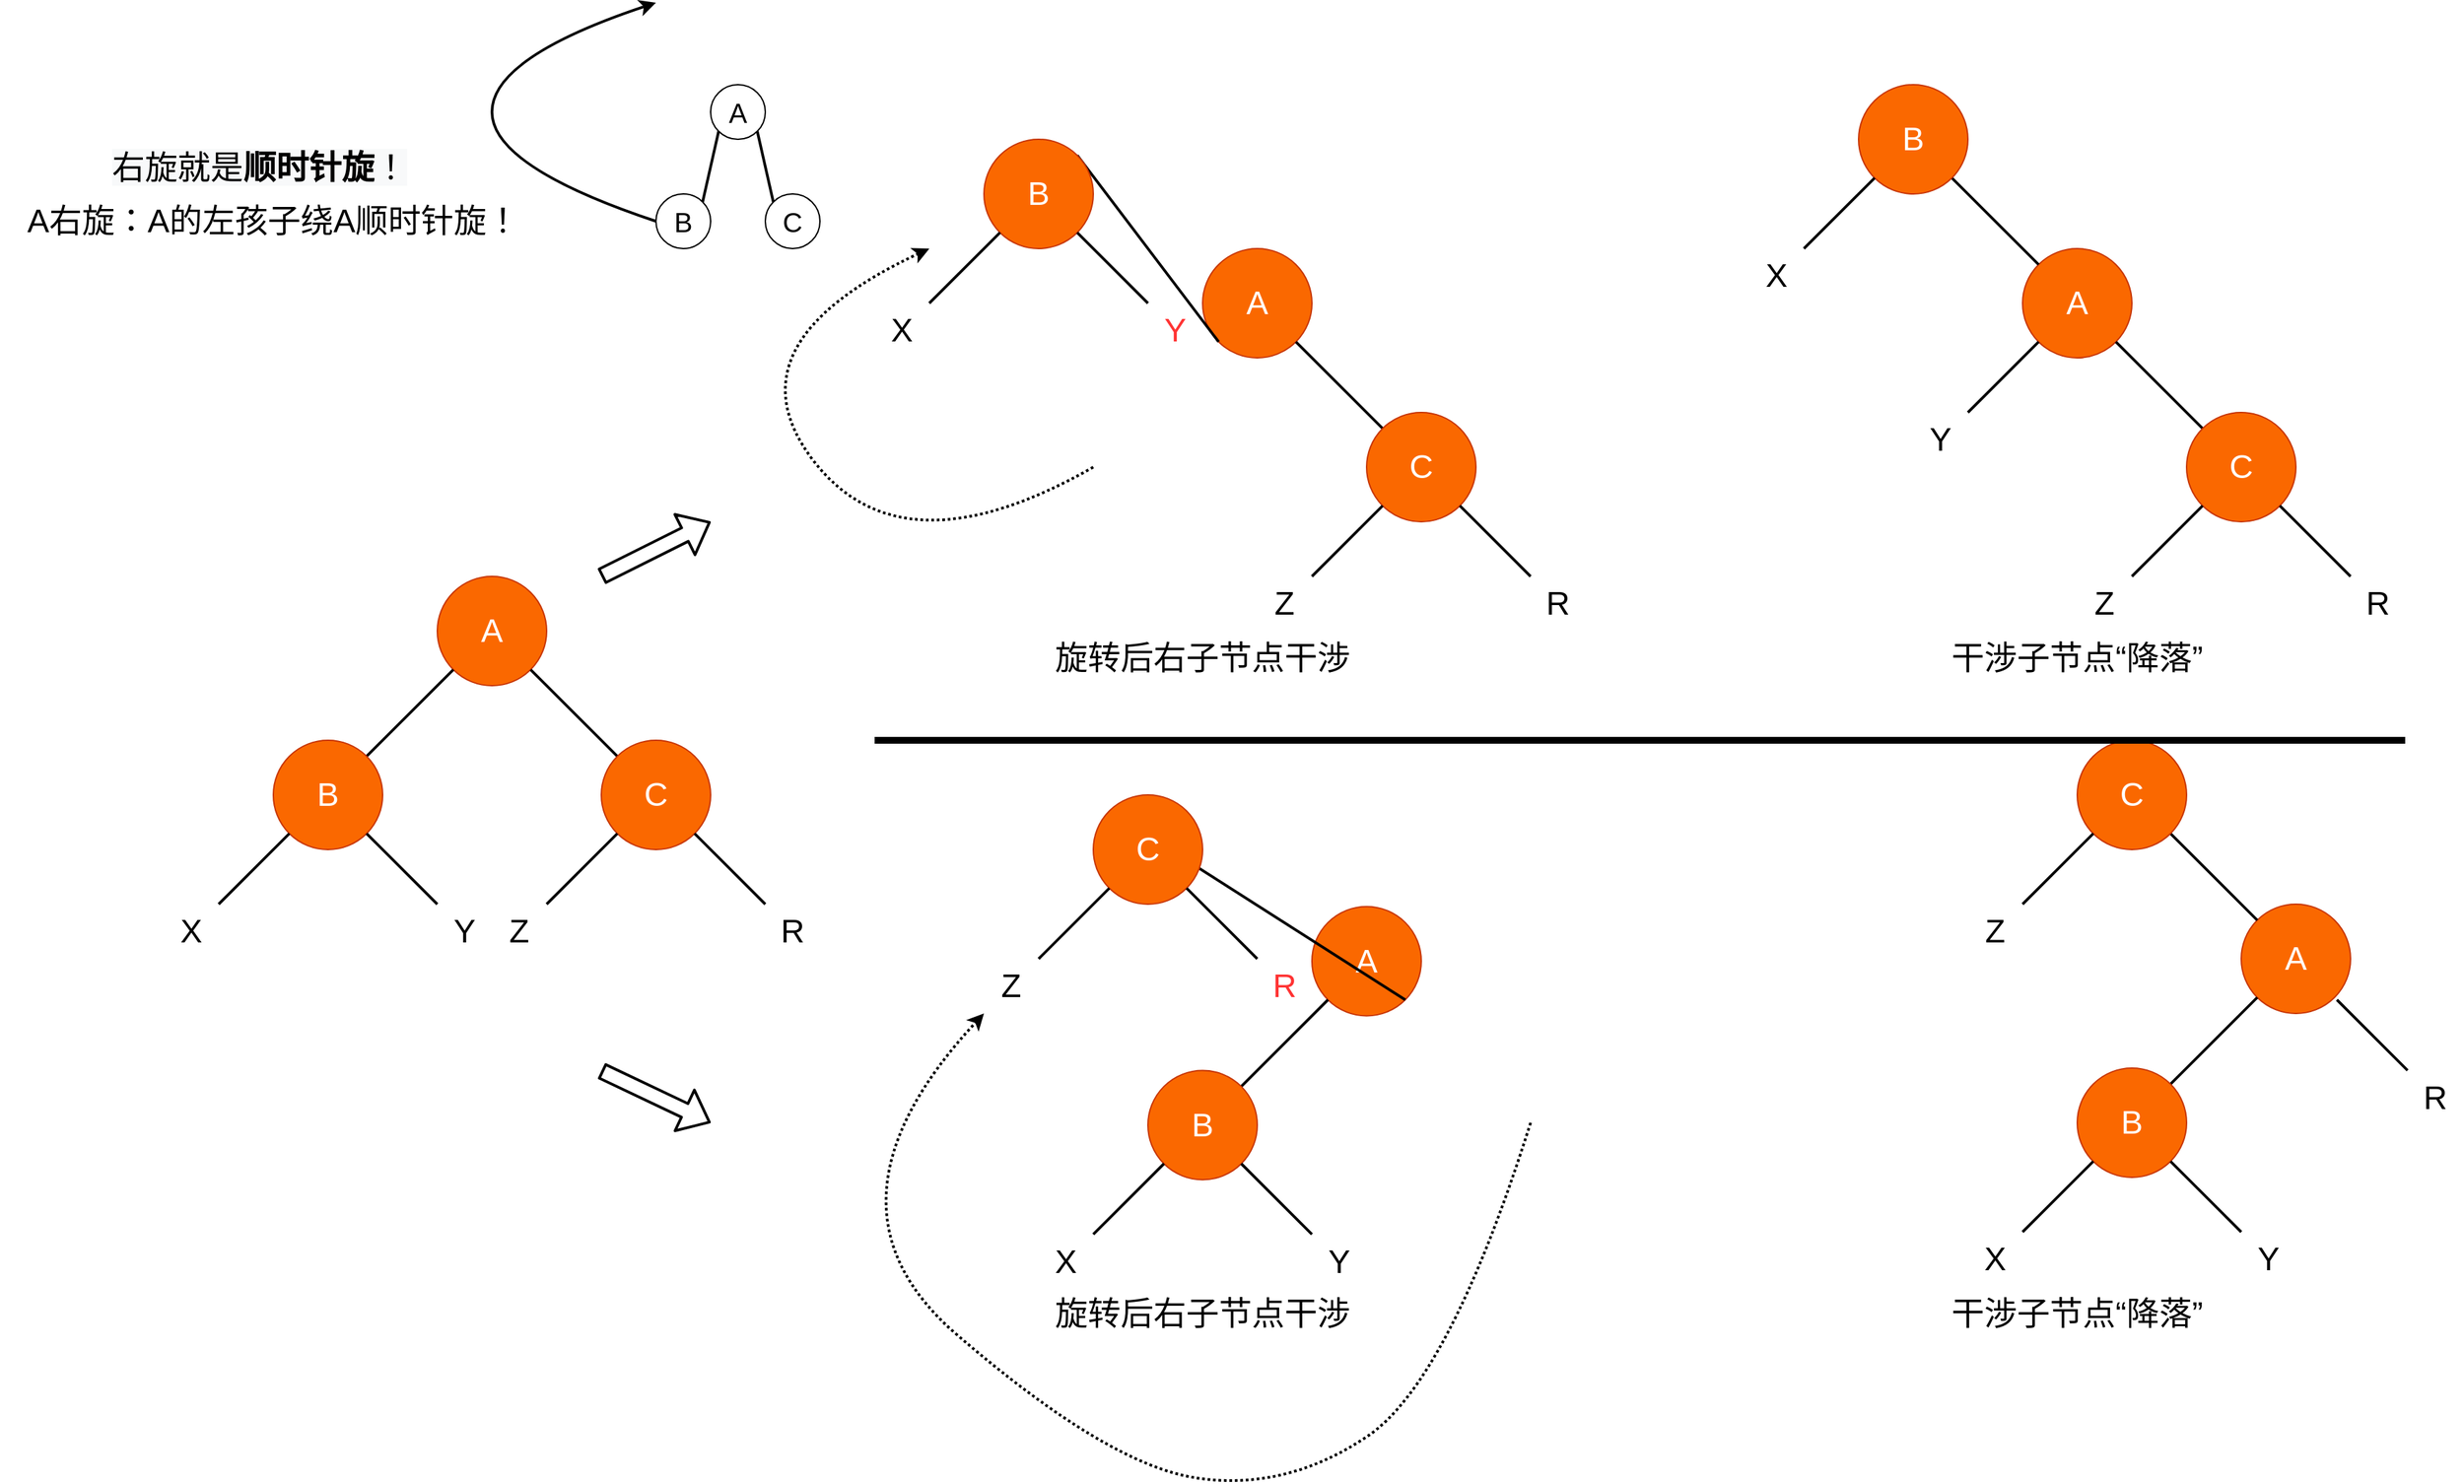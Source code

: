 <mxfile version="13.9.9" type="device"><diagram id="jVoWqFQbpRaQC1ALz-jr" name="第 1 页"><mxGraphModel dx="1185" dy="685" grid="1" gridSize="10" guides="1" tooltips="1" connect="1" arrows="1" fold="1" page="1" pageScale="1" pageWidth="827" pageHeight="1169" math="0" shadow="0"><root><mxCell id="0"/><mxCell id="1" parent="0"/><mxCell id="ExIwLCawBshyTk29DiC1-1" value="&lt;font style=&quot;font-size: 24px&quot;&gt;A&lt;/font&gt;" style="ellipse;whiteSpace=wrap;html=1;fillColor=#fa6800;strokeColor=#C73500;fontColor=#ffffff;" parent="1" vertex="1"><mxGeometry x="320" y="440" width="80" height="80" as="geometry"/></mxCell><mxCell id="ExIwLCawBshyTk29DiC1-2" value="" style="endArrow=none;html=1;strokeWidth=2;entryX=0;entryY=1;entryDx=0;entryDy=0;exitX=1;exitY=0;exitDx=0;exitDy=0;" parent="1" source="ExIwLCawBshyTk29DiC1-5" target="ExIwLCawBshyTk29DiC1-1" edge="1"><mxGeometry width="50" height="50" relative="1" as="geometry"><mxPoint x="280" y="560" as="sourcePoint"/><mxPoint x="330" y="510" as="targetPoint"/></mxGeometry></mxCell><mxCell id="ExIwLCawBshyTk29DiC1-4" value="" style="endArrow=none;html=1;strokeWidth=2;entryX=1;entryY=1;entryDx=0;entryDy=0;exitX=0;exitY=0;exitDx=0;exitDy=0;" parent="1" source="ExIwLCawBshyTk29DiC1-8" target="ExIwLCawBshyTk29DiC1-1" edge="1"><mxGeometry width="50" height="50" relative="1" as="geometry"><mxPoint x="440" y="560" as="sourcePoint"/><mxPoint x="440" y="530" as="targetPoint"/></mxGeometry></mxCell><mxCell id="ExIwLCawBshyTk29DiC1-5" value="&lt;font style=&quot;font-size: 24px&quot;&gt;B&lt;/font&gt;" style="ellipse;whiteSpace=wrap;html=1;fillColor=#fa6800;strokeColor=#C73500;fontColor=#ffffff;" parent="1" vertex="1"><mxGeometry x="200" y="560" width="80" height="80" as="geometry"/></mxCell><mxCell id="ExIwLCawBshyTk29DiC1-6" value="" style="endArrow=none;html=1;strokeWidth=2;entryX=0;entryY=1;entryDx=0;entryDy=0;" parent="1" target="ExIwLCawBshyTk29DiC1-5" edge="1"><mxGeometry width="50" height="50" relative="1" as="geometry"><mxPoint x="160" y="680" as="sourcePoint"/><mxPoint x="210" y="630" as="targetPoint"/></mxGeometry></mxCell><mxCell id="ExIwLCawBshyTk29DiC1-7" value="" style="endArrow=none;html=1;strokeWidth=2;entryX=1;entryY=1;entryDx=0;entryDy=0;" parent="1" target="ExIwLCawBshyTk29DiC1-5" edge="1"><mxGeometry width="50" height="50" relative="1" as="geometry"><mxPoint x="320" y="680" as="sourcePoint"/><mxPoint x="320" y="650" as="targetPoint"/></mxGeometry></mxCell><mxCell id="ExIwLCawBshyTk29DiC1-8" value="&lt;font style=&quot;font-size: 24px&quot;&gt;C&lt;/font&gt;" style="ellipse;whiteSpace=wrap;html=1;fillColor=#fa6800;strokeColor=#C73500;fontColor=#ffffff;" parent="1" vertex="1"><mxGeometry x="440" y="560" width="80" height="80" as="geometry"/></mxCell><mxCell id="ExIwLCawBshyTk29DiC1-9" value="" style="endArrow=none;html=1;strokeWidth=2;entryX=0;entryY=1;entryDx=0;entryDy=0;" parent="1" target="ExIwLCawBshyTk29DiC1-8" edge="1"><mxGeometry width="50" height="50" relative="1" as="geometry"><mxPoint x="400" y="680" as="sourcePoint"/><mxPoint x="450" y="630" as="targetPoint"/></mxGeometry></mxCell><mxCell id="ExIwLCawBshyTk29DiC1-10" value="" style="endArrow=none;html=1;strokeWidth=2;entryX=1;entryY=1;entryDx=0;entryDy=0;" parent="1" target="ExIwLCawBshyTk29DiC1-8" edge="1"><mxGeometry width="50" height="50" relative="1" as="geometry"><mxPoint x="560" y="680" as="sourcePoint"/><mxPoint x="560" y="650" as="targetPoint"/></mxGeometry></mxCell><mxCell id="ExIwLCawBshyTk29DiC1-11" value="&lt;font style=&quot;font-size: 24px&quot;&gt;X&lt;/font&gt;" style="text;html=1;strokeColor=none;fillColor=none;align=center;verticalAlign=middle;whiteSpace=wrap;rounded=0;" parent="1" vertex="1"><mxGeometry x="120" y="680" width="40" height="40" as="geometry"/></mxCell><mxCell id="ExIwLCawBshyTk29DiC1-12" value="&lt;font style=&quot;font-size: 24px&quot;&gt;Y&lt;/font&gt;" style="text;html=1;strokeColor=none;fillColor=none;align=center;verticalAlign=middle;whiteSpace=wrap;rounded=0;" parent="1" vertex="1"><mxGeometry x="320" y="680" width="40" height="40" as="geometry"/></mxCell><mxCell id="ExIwLCawBshyTk29DiC1-13" value="&lt;font style=&quot;font-size: 24px&quot;&gt;Z&lt;/font&gt;" style="text;html=1;strokeColor=none;fillColor=none;align=center;verticalAlign=middle;whiteSpace=wrap;rounded=0;" parent="1" vertex="1"><mxGeometry x="360" y="680" width="40" height="40" as="geometry"/></mxCell><mxCell id="ExIwLCawBshyTk29DiC1-14" value="&lt;font style=&quot;font-size: 24px&quot;&gt;R&lt;/font&gt;" style="text;html=1;strokeColor=none;fillColor=none;align=center;verticalAlign=middle;whiteSpace=wrap;rounded=0;" parent="1" vertex="1"><mxGeometry x="560" y="680" width="40" height="40" as="geometry"/></mxCell><mxCell id="ExIwLCawBshyTk29DiC1-18" value="&lt;font style=&quot;font-size: 24px&quot;&gt;A&lt;/font&gt;" style="ellipse;whiteSpace=wrap;html=1;fillColor=#fa6800;strokeColor=#C73500;fontColor=#ffffff;" parent="1" vertex="1"><mxGeometry x="880" y="200" width="80" height="80" as="geometry"/></mxCell><mxCell id="ExIwLCawBshyTk29DiC1-19" value="" style="endArrow=none;html=1;strokeWidth=2;entryX=0;entryY=1;entryDx=0;entryDy=0;exitX=1;exitY=0;exitDx=0;exitDy=0;" parent="1" source="ExIwLCawBshyTk29DiC1-21" target="ExIwLCawBshyTk29DiC1-18" edge="1"><mxGeometry width="50" height="50" relative="1" as="geometry"><mxPoint x="840" y="320" as="sourcePoint"/><mxPoint x="890" y="270" as="targetPoint"/></mxGeometry></mxCell><mxCell id="ExIwLCawBshyTk29DiC1-20" value="" style="endArrow=none;html=1;strokeWidth=2;entryX=1;entryY=1;entryDx=0;entryDy=0;exitX=0;exitY=0;exitDx=0;exitDy=0;" parent="1" source="ExIwLCawBshyTk29DiC1-24" target="ExIwLCawBshyTk29DiC1-18" edge="1"><mxGeometry width="50" height="50" relative="1" as="geometry"><mxPoint x="1000" y="320" as="sourcePoint"/><mxPoint x="1000" y="290" as="targetPoint"/></mxGeometry></mxCell><mxCell id="ExIwLCawBshyTk29DiC1-21" value="&lt;font style=&quot;font-size: 24px&quot;&gt;B&lt;/font&gt;" style="ellipse;whiteSpace=wrap;html=1;fillColor=#fa6800;strokeColor=#C73500;fontColor=#ffffff;" parent="1" vertex="1"><mxGeometry x="720" y="120" width="80" height="80" as="geometry"/></mxCell><mxCell id="ExIwLCawBshyTk29DiC1-22" value="" style="endArrow=none;html=1;strokeWidth=2;entryX=0;entryY=1;entryDx=0;entryDy=0;" parent="1" target="ExIwLCawBshyTk29DiC1-21" edge="1"><mxGeometry width="50" height="50" relative="1" as="geometry"><mxPoint x="680" y="240.0" as="sourcePoint"/><mxPoint x="730" y="190" as="targetPoint"/></mxGeometry></mxCell><mxCell id="ExIwLCawBshyTk29DiC1-23" value="" style="endArrow=none;html=1;strokeWidth=2;entryX=1;entryY=1;entryDx=0;entryDy=0;" parent="1" target="ExIwLCawBshyTk29DiC1-21" edge="1"><mxGeometry width="50" height="50" relative="1" as="geometry"><mxPoint x="840" y="240.0" as="sourcePoint"/><mxPoint x="840" y="210" as="targetPoint"/></mxGeometry></mxCell><mxCell id="ExIwLCawBshyTk29DiC1-24" value="&lt;font style=&quot;font-size: 24px&quot;&gt;C&lt;/font&gt;" style="ellipse;whiteSpace=wrap;html=1;fillColor=#fa6800;strokeColor=#C73500;fontColor=#ffffff;" parent="1" vertex="1"><mxGeometry x="1000" y="320" width="80" height="80" as="geometry"/></mxCell><mxCell id="ExIwLCawBshyTk29DiC1-25" value="" style="endArrow=none;html=1;strokeWidth=2;entryX=0;entryY=1;entryDx=0;entryDy=0;" parent="1" target="ExIwLCawBshyTk29DiC1-24" edge="1"><mxGeometry width="50" height="50" relative="1" as="geometry"><mxPoint x="960" y="440.0" as="sourcePoint"/><mxPoint x="1010" y="390" as="targetPoint"/></mxGeometry></mxCell><mxCell id="ExIwLCawBshyTk29DiC1-26" value="" style="endArrow=none;html=1;strokeWidth=2;entryX=1;entryY=1;entryDx=0;entryDy=0;" parent="1" target="ExIwLCawBshyTk29DiC1-24" edge="1"><mxGeometry width="50" height="50" relative="1" as="geometry"><mxPoint x="1120" y="440.0" as="sourcePoint"/><mxPoint x="1120" y="410" as="targetPoint"/></mxGeometry></mxCell><mxCell id="ExIwLCawBshyTk29DiC1-27" value="&lt;font style=&quot;font-size: 24px&quot;&gt;X&lt;/font&gt;" style="text;html=1;strokeColor=none;fillColor=none;align=center;verticalAlign=middle;whiteSpace=wrap;rounded=0;" parent="1" vertex="1"><mxGeometry x="640" y="240" width="40" height="40" as="geometry"/></mxCell><mxCell id="ExIwLCawBshyTk29DiC1-28" value="&lt;font style=&quot;font-size: 24px&quot; color=&quot;#ff3333&quot;&gt;Y&lt;/font&gt;" style="text;html=1;strokeColor=none;fillColor=none;align=center;verticalAlign=middle;whiteSpace=wrap;rounded=0;" parent="1" vertex="1"><mxGeometry x="840" y="240" width="40" height="40" as="geometry"/></mxCell><mxCell id="ExIwLCawBshyTk29DiC1-29" value="&lt;font style=&quot;font-size: 24px&quot;&gt;Z&lt;/font&gt;" style="text;html=1;strokeColor=none;fillColor=none;align=center;verticalAlign=middle;whiteSpace=wrap;rounded=0;" parent="1" vertex="1"><mxGeometry x="920" y="440" width="40" height="40" as="geometry"/></mxCell><mxCell id="ExIwLCawBshyTk29DiC1-30" value="&lt;font style=&quot;font-size: 24px&quot;&gt;R&lt;/font&gt;" style="text;html=1;strokeColor=none;fillColor=none;align=center;verticalAlign=middle;whiteSpace=wrap;rounded=0;" parent="1" vertex="1"><mxGeometry x="1120" y="440" width="40" height="40" as="geometry"/></mxCell><mxCell id="ExIwLCawBshyTk29DiC1-35" value="&lt;span style=&quot;font-size: 24px&quot;&gt;旋转后右子节点干涉&lt;/span&gt;" style="text;html=1;strokeColor=none;fillColor=none;align=center;verticalAlign=middle;whiteSpace=wrap;rounded=0;" parent="1" vertex="1"><mxGeometry x="760" y="480" width="240" height="40" as="geometry"/></mxCell><mxCell id="ExIwLCawBshyTk29DiC1-49" value="&lt;span style=&quot;font-size: 24px&quot;&gt;干涉子节点“降落”&lt;/span&gt;" style="text;html=1;strokeColor=none;fillColor=none;align=center;verticalAlign=middle;whiteSpace=wrap;rounded=0;" parent="1" vertex="1"><mxGeometry x="1400" y="480" width="240" height="40" as="geometry"/></mxCell><mxCell id="ExIwLCawBshyTk29DiC1-50" value="&lt;font style=&quot;font-size: 24px&quot;&gt;A&lt;/font&gt;" style="ellipse;whiteSpace=wrap;html=1;fillColor=#fa6800;strokeColor=#C73500;fontColor=#ffffff;" parent="1" vertex="1"><mxGeometry x="960" y="681.72" width="80" height="80" as="geometry"/></mxCell><mxCell id="ExIwLCawBshyTk29DiC1-51" value="" style="endArrow=none;html=1;strokeWidth=2;entryX=0;entryY=1;entryDx=0;entryDy=0;exitX=1;exitY=0;exitDx=0;exitDy=0;" parent="1" source="ExIwLCawBshyTk29DiC1-53" target="ExIwLCawBshyTk29DiC1-50" edge="1"><mxGeometry width="50" height="50" relative="1" as="geometry"><mxPoint x="920" y="801.72" as="sourcePoint"/><mxPoint x="970" y="751.72" as="targetPoint"/></mxGeometry></mxCell><mxCell id="ExIwLCawBshyTk29DiC1-52" value="" style="endArrow=none;html=1;strokeWidth=2;entryX=1;entryY=1;entryDx=0;entryDy=0;exitX=0;exitY=0;exitDx=0;exitDy=0;" parent="1" source="ExIwLCawBshyTk29DiC1-56" target="ExIwLCawBshyTk29DiC1-50" edge="1"><mxGeometry width="50" height="50" relative="1" as="geometry"><mxPoint x="1080" y="801.72" as="sourcePoint"/><mxPoint x="1080" y="771.72" as="targetPoint"/></mxGeometry></mxCell><mxCell id="ExIwLCawBshyTk29DiC1-53" value="&lt;font style=&quot;font-size: 24px&quot;&gt;B&lt;/font&gt;" style="ellipse;whiteSpace=wrap;html=1;fillColor=#fa6800;strokeColor=#C73500;fontColor=#ffffff;" parent="1" vertex="1"><mxGeometry x="840" y="801.72" width="80" height="80" as="geometry"/></mxCell><mxCell id="ExIwLCawBshyTk29DiC1-54" value="" style="endArrow=none;html=1;strokeWidth=2;entryX=0;entryY=1;entryDx=0;entryDy=0;" parent="1" target="ExIwLCawBshyTk29DiC1-53" edge="1"><mxGeometry width="50" height="50" relative="1" as="geometry"><mxPoint x="800" y="921.72" as="sourcePoint"/><mxPoint x="850" y="871.72" as="targetPoint"/></mxGeometry></mxCell><mxCell id="ExIwLCawBshyTk29DiC1-55" value="" style="endArrow=none;html=1;strokeWidth=2;entryX=1;entryY=1;entryDx=0;entryDy=0;" parent="1" target="ExIwLCawBshyTk29DiC1-53" edge="1"><mxGeometry width="50" height="50" relative="1" as="geometry"><mxPoint x="960" y="921.72" as="sourcePoint"/><mxPoint x="960" y="891.72" as="targetPoint"/></mxGeometry></mxCell><mxCell id="ExIwLCawBshyTk29DiC1-56" value="&lt;font style=&quot;font-size: 24px&quot;&gt;C&lt;/font&gt;" style="ellipse;whiteSpace=wrap;html=1;fillColor=#fa6800;strokeColor=#C73500;fontColor=#ffffff;" parent="1" vertex="1"><mxGeometry x="800" y="600" width="80" height="80" as="geometry"/></mxCell><mxCell id="ExIwLCawBshyTk29DiC1-57" value="" style="endArrow=none;html=1;strokeWidth=2;entryX=0;entryY=1;entryDx=0;entryDy=0;" parent="1" target="ExIwLCawBshyTk29DiC1-56" edge="1"><mxGeometry width="50" height="50" relative="1" as="geometry"><mxPoint x="760" y="720" as="sourcePoint"/><mxPoint x="810" y="670" as="targetPoint"/></mxGeometry></mxCell><mxCell id="ExIwLCawBshyTk29DiC1-58" value="" style="endArrow=none;html=1;strokeWidth=2;entryX=1;entryY=1;entryDx=0;entryDy=0;" parent="1" target="ExIwLCawBshyTk29DiC1-56" edge="1"><mxGeometry width="50" height="50" relative="1" as="geometry"><mxPoint x="920" y="720" as="sourcePoint"/><mxPoint x="920" y="690" as="targetPoint"/></mxGeometry></mxCell><mxCell id="ExIwLCawBshyTk29DiC1-59" value="&lt;font style=&quot;font-size: 24px&quot;&gt;X&lt;/font&gt;" style="text;html=1;strokeColor=none;fillColor=none;align=center;verticalAlign=middle;whiteSpace=wrap;rounded=0;" parent="1" vertex="1"><mxGeometry x="760" y="921.72" width="40" height="40" as="geometry"/></mxCell><mxCell id="ExIwLCawBshyTk29DiC1-60" value="&lt;font style=&quot;font-size: 24px&quot;&gt;Y&lt;/font&gt;" style="text;html=1;strokeColor=none;fillColor=none;align=center;verticalAlign=middle;whiteSpace=wrap;rounded=0;" parent="1" vertex="1"><mxGeometry x="960" y="921.72" width="40" height="40" as="geometry"/></mxCell><mxCell id="ExIwLCawBshyTk29DiC1-61" value="&lt;font style=&quot;font-size: 24px&quot; color=&quot;#000000&quot;&gt;Z&lt;/font&gt;" style="text;html=1;strokeColor=none;fillColor=none;align=center;verticalAlign=middle;whiteSpace=wrap;rounded=0;fontColor=#FF3333;" parent="1" vertex="1"><mxGeometry x="720" y="720" width="40" height="40" as="geometry"/></mxCell><mxCell id="ExIwLCawBshyTk29DiC1-62" value="&lt;font style=&quot;font-size: 24px&quot; color=&quot;#ff3333&quot;&gt;R&lt;/font&gt;" style="text;html=1;strokeColor=none;fillColor=none;align=center;verticalAlign=middle;whiteSpace=wrap;rounded=0;" parent="1" vertex="1"><mxGeometry x="920" y="720" width="40" height="40" as="geometry"/></mxCell><mxCell id="ExIwLCawBshyTk29DiC1-63" value="&lt;span style=&quot;font-size: 24px&quot;&gt;旋转后右子节点干涉&lt;/span&gt;" style="text;html=1;strokeColor=none;fillColor=none;align=center;verticalAlign=middle;whiteSpace=wrap;rounded=0;" parent="1" vertex="1"><mxGeometry x="760" y="960" width="240" height="40" as="geometry"/></mxCell><mxCell id="ExIwLCawBshyTk29DiC1-77" value="&lt;span style=&quot;font-size: 24px&quot;&gt;干涉子节点“降落”&lt;/span&gt;" style="text;html=1;strokeColor=none;fillColor=none;align=center;verticalAlign=middle;whiteSpace=wrap;rounded=0;" parent="1" vertex="1"><mxGeometry x="1400" y="960" width="240" height="40" as="geometry"/></mxCell><mxCell id="4E2n-Z1skDPnsJsQcWIy-2" value="" style="curved=1;endArrow=classic;html=1;strokeWidth=2;dashed=1;dashPattern=1 1;" parent="1" edge="1"><mxGeometry width="50" height="50" relative="1" as="geometry"><mxPoint x="800" y="360" as="sourcePoint"/><mxPoint x="680" y="200" as="targetPoint"/><Array as="points"><mxPoint x="660" y="440"/><mxPoint x="530" y="270"/></Array></mxGeometry></mxCell><mxCell id="4E2n-Z1skDPnsJsQcWIy-15" value="&lt;font style=&quot;font-size: 24px&quot;&gt;A&lt;/font&gt;" style="ellipse;whiteSpace=wrap;html=1;fillColor=#fa6800;strokeColor=#C73500;fontColor=#ffffff;" parent="1" vertex="1"><mxGeometry x="1480" y="200" width="80" height="80" as="geometry"/></mxCell><mxCell id="4E2n-Z1skDPnsJsQcWIy-16" value="" style="endArrow=none;html=1;strokeWidth=2;entryX=0;entryY=0;entryDx=0;entryDy=0;exitX=1;exitY=1;exitDx=0;exitDy=0;" parent="1" source="4E2n-Z1skDPnsJsQcWIy-18" target="4E2n-Z1skDPnsJsQcWIy-15" edge="1"><mxGeometry width="50" height="50" relative="1" as="geometry"><mxPoint x="1440" y="320" as="sourcePoint"/><mxPoint x="1490" y="270" as="targetPoint"/></mxGeometry></mxCell><mxCell id="4E2n-Z1skDPnsJsQcWIy-17" value="" style="endArrow=none;html=1;strokeWidth=2;entryX=1;entryY=1;entryDx=0;entryDy=0;exitX=0;exitY=0;exitDx=0;exitDy=0;" parent="1" source="4E2n-Z1skDPnsJsQcWIy-21" target="4E2n-Z1skDPnsJsQcWIy-15" edge="1"><mxGeometry width="50" height="50" relative="1" as="geometry"><mxPoint x="1600" y="320" as="sourcePoint"/><mxPoint x="1600" y="290" as="targetPoint"/></mxGeometry></mxCell><mxCell id="4E2n-Z1skDPnsJsQcWIy-18" value="&lt;font style=&quot;font-size: 24px&quot;&gt;B&lt;/font&gt;" style="ellipse;whiteSpace=wrap;html=1;fillColor=#fa6800;strokeColor=#C73500;fontColor=#ffffff;" parent="1" vertex="1"><mxGeometry x="1360" y="80" width="80" height="80" as="geometry"/></mxCell><mxCell id="4E2n-Z1skDPnsJsQcWIy-19" value="" style="endArrow=none;html=1;strokeWidth=2;entryX=0;entryY=1;entryDx=0;entryDy=0;" parent="1" target="4E2n-Z1skDPnsJsQcWIy-18" edge="1"><mxGeometry width="50" height="50" relative="1" as="geometry"><mxPoint x="1320" y="200" as="sourcePoint"/><mxPoint x="1330" y="190" as="targetPoint"/></mxGeometry></mxCell><mxCell id="4E2n-Z1skDPnsJsQcWIy-20" value="" style="endArrow=none;html=1;strokeWidth=2;entryX=0;entryY=1;entryDx=0;entryDy=0;" parent="1" target="4E2n-Z1skDPnsJsQcWIy-15" edge="1"><mxGeometry width="50" height="50" relative="1" as="geometry"><mxPoint x="1440" y="320" as="sourcePoint"/><mxPoint x="1440.004" y="300.004" as="targetPoint"/></mxGeometry></mxCell><mxCell id="4E2n-Z1skDPnsJsQcWIy-21" value="&lt;font style=&quot;font-size: 24px&quot;&gt;C&lt;/font&gt;" style="ellipse;whiteSpace=wrap;html=1;fillColor=#fa6800;strokeColor=#C73500;fontColor=#ffffff;" parent="1" vertex="1"><mxGeometry x="1600" y="320" width="80" height="80" as="geometry"/></mxCell><mxCell id="4E2n-Z1skDPnsJsQcWIy-22" value="" style="endArrow=none;html=1;strokeWidth=2;entryX=0;entryY=1;entryDx=0;entryDy=0;" parent="1" target="4E2n-Z1skDPnsJsQcWIy-21" edge="1"><mxGeometry width="50" height="50" relative="1" as="geometry"><mxPoint x="1560.0" y="440" as="sourcePoint"/><mxPoint x="1610" y="390" as="targetPoint"/></mxGeometry></mxCell><mxCell id="4E2n-Z1skDPnsJsQcWIy-23" value="" style="endArrow=none;html=1;strokeWidth=2;entryX=1;entryY=1;entryDx=0;entryDy=0;" parent="1" target="4E2n-Z1skDPnsJsQcWIy-21" edge="1"><mxGeometry width="50" height="50" relative="1" as="geometry"><mxPoint x="1720.0" y="440" as="sourcePoint"/><mxPoint x="1720" y="410" as="targetPoint"/></mxGeometry></mxCell><mxCell id="4E2n-Z1skDPnsJsQcWIy-24" value="&lt;font style=&quot;font-size: 24px&quot;&gt;X&lt;/font&gt;" style="text;html=1;strokeColor=none;fillColor=none;align=center;verticalAlign=middle;whiteSpace=wrap;rounded=0;" parent="1" vertex="1"><mxGeometry x="1280" y="200" width="40" height="40" as="geometry"/></mxCell><mxCell id="4E2n-Z1skDPnsJsQcWIy-25" value="&lt;font style=&quot;font-size: 24px&quot;&gt;Y&lt;/font&gt;" style="text;html=1;strokeColor=none;fillColor=none;align=center;verticalAlign=middle;whiteSpace=wrap;rounded=0;" parent="1" vertex="1"><mxGeometry x="1400" y="320" width="40" height="40" as="geometry"/></mxCell><mxCell id="4E2n-Z1skDPnsJsQcWIy-26" value="&lt;font style=&quot;font-size: 24px&quot;&gt;Z&lt;/font&gt;" style="text;html=1;strokeColor=none;fillColor=none;align=center;verticalAlign=middle;whiteSpace=wrap;rounded=0;" parent="1" vertex="1"><mxGeometry x="1520" y="440" width="40" height="40" as="geometry"/></mxCell><mxCell id="4E2n-Z1skDPnsJsQcWIy-27" value="&lt;font style=&quot;font-size: 24px&quot;&gt;R&lt;/font&gt;" style="text;html=1;strokeColor=none;fillColor=none;align=center;verticalAlign=middle;whiteSpace=wrap;rounded=0;" parent="1" vertex="1"><mxGeometry x="1720" y="440" width="40" height="40" as="geometry"/></mxCell><mxCell id="4E2n-Z1skDPnsJsQcWIy-30" value="&lt;font style=&quot;font-size: 24px&quot;&gt;A&lt;/font&gt;" style="ellipse;whiteSpace=wrap;html=1;fillColor=#fa6800;strokeColor=#C73500;fontColor=#ffffff;" parent="1" vertex="1"><mxGeometry x="1640" y="680" width="80" height="80" as="geometry"/></mxCell><mxCell id="4E2n-Z1skDPnsJsQcWIy-31" value="" style="endArrow=none;html=1;strokeWidth=2;entryX=0;entryY=1;entryDx=0;entryDy=0;exitX=1;exitY=0;exitDx=0;exitDy=0;" parent="1" source="4E2n-Z1skDPnsJsQcWIy-33" target="4E2n-Z1skDPnsJsQcWIy-30" edge="1"><mxGeometry width="50" height="50" relative="1" as="geometry"><mxPoint x="1600" y="800" as="sourcePoint"/><mxPoint x="1650" y="750" as="targetPoint"/></mxGeometry></mxCell><mxCell id="4E2n-Z1skDPnsJsQcWIy-32" value="" style="endArrow=none;html=1;strokeWidth=2;entryX=0;entryY=0;entryDx=0;entryDy=0;exitX=1;exitY=1;exitDx=0;exitDy=0;" parent="1" source="4E2n-Z1skDPnsJsQcWIy-36" target="4E2n-Z1skDPnsJsQcWIy-30" edge="1"><mxGeometry width="50" height="50" relative="1" as="geometry"><mxPoint x="1760" y="800" as="sourcePoint"/><mxPoint x="1760" y="770" as="targetPoint"/></mxGeometry></mxCell><mxCell id="4E2n-Z1skDPnsJsQcWIy-33" value="&lt;font style=&quot;font-size: 24px&quot;&gt;B&lt;/font&gt;" style="ellipse;whiteSpace=wrap;html=1;fillColor=#fa6800;strokeColor=#C73500;fontColor=#ffffff;" parent="1" vertex="1"><mxGeometry x="1520" y="800" width="80" height="80" as="geometry"/></mxCell><mxCell id="4E2n-Z1skDPnsJsQcWIy-34" value="" style="endArrow=none;html=1;strokeWidth=2;entryX=0;entryY=1;entryDx=0;entryDy=0;" parent="1" target="4E2n-Z1skDPnsJsQcWIy-33" edge="1"><mxGeometry width="50" height="50" relative="1" as="geometry"><mxPoint x="1480.0" y="920" as="sourcePoint"/><mxPoint x="1530" y="870" as="targetPoint"/></mxGeometry></mxCell><mxCell id="4E2n-Z1skDPnsJsQcWIy-35" value="" style="endArrow=none;html=1;strokeWidth=2;entryX=1;entryY=1;entryDx=0;entryDy=0;" parent="1" target="4E2n-Z1skDPnsJsQcWIy-33" edge="1"><mxGeometry width="50" height="50" relative="1" as="geometry"><mxPoint x="1640.0" y="920" as="sourcePoint"/><mxPoint x="1640" y="890" as="targetPoint"/></mxGeometry></mxCell><mxCell id="4E2n-Z1skDPnsJsQcWIy-36" value="&lt;font style=&quot;font-size: 24px&quot;&gt;C&lt;/font&gt;" style="ellipse;whiteSpace=wrap;html=1;fillColor=#fa6800;strokeColor=#C73500;fontColor=#ffffff;" parent="1" vertex="1"><mxGeometry x="1520" y="560" width="80" height="80" as="geometry"/></mxCell><mxCell id="4E2n-Z1skDPnsJsQcWIy-37" value="" style="endArrow=none;html=1;strokeWidth=2;entryX=0;entryY=1;entryDx=0;entryDy=0;" parent="1" target="4E2n-Z1skDPnsJsQcWIy-36" edge="1"><mxGeometry width="50" height="50" relative="1" as="geometry"><mxPoint x="1480.0" y="680" as="sourcePoint"/><mxPoint x="1530" y="630" as="targetPoint"/></mxGeometry></mxCell><mxCell id="4E2n-Z1skDPnsJsQcWIy-38" value="" style="endArrow=none;html=1;strokeWidth=2;entryX=1;entryY=1;entryDx=0;entryDy=0;" parent="1" edge="1"><mxGeometry width="50" height="50" relative="1" as="geometry"><mxPoint x="1761.72" y="801.72" as="sourcePoint"/><mxPoint x="1710.004" y="750.004" as="targetPoint"/></mxGeometry></mxCell><mxCell id="4E2n-Z1skDPnsJsQcWIy-39" value="&lt;font style=&quot;font-size: 24px&quot;&gt;X&lt;/font&gt;" style="text;html=1;strokeColor=none;fillColor=none;align=center;verticalAlign=middle;whiteSpace=wrap;rounded=0;" parent="1" vertex="1"><mxGeometry x="1440" y="920" width="40" height="40" as="geometry"/></mxCell><mxCell id="4E2n-Z1skDPnsJsQcWIy-40" value="&lt;font style=&quot;font-size: 24px&quot;&gt;Y&lt;/font&gt;" style="text;html=1;strokeColor=none;fillColor=none;align=center;verticalAlign=middle;whiteSpace=wrap;rounded=0;" parent="1" vertex="1"><mxGeometry x="1640" y="920" width="40" height="40" as="geometry"/></mxCell><mxCell id="4E2n-Z1skDPnsJsQcWIy-41" value="&lt;font style=&quot;font-size: 24px&quot; color=&quot;#000000&quot;&gt;Z&lt;/font&gt;" style="text;html=1;strokeColor=none;fillColor=none;align=center;verticalAlign=middle;whiteSpace=wrap;rounded=0;fontColor=#FF3333;" parent="1" vertex="1"><mxGeometry x="1440" y="680" width="40" height="40" as="geometry"/></mxCell><mxCell id="4E2n-Z1skDPnsJsQcWIy-42" value="&lt;font style=&quot;font-size: 24px&quot;&gt;R&lt;/font&gt;" style="text;html=1;strokeColor=none;fillColor=none;align=center;verticalAlign=middle;whiteSpace=wrap;rounded=0;" parent="1" vertex="1"><mxGeometry x="1761.72" y="801.72" width="40" height="40" as="geometry"/></mxCell><mxCell id="4E2n-Z1skDPnsJsQcWIy-43" value="" style="curved=1;endArrow=classic;html=1;strokeWidth=2;dashed=1;dashPattern=1 1;entryX=0;entryY=1;entryDx=0;entryDy=0;" parent="1" target="ExIwLCawBshyTk29DiC1-61" edge="1"><mxGeometry width="50" height="50" relative="1" as="geometry"><mxPoint x="1120" y="840" as="sourcePoint"/><mxPoint x="740" y="830" as="targetPoint"/><Array as="points"><mxPoint x="1060" y="1030"/><mxPoint x="940" y="1110"/><mxPoint x="810" y="1090"/><mxPoint x="590" y="900"/></Array></mxGeometry></mxCell><mxCell id="4E2n-Z1skDPnsJsQcWIy-44" value="" style="endArrow=none;html=1;strokeWidth=5;fontColor=#FF3333;" parent="1" edge="1"><mxGeometry width="50" height="50" relative="1" as="geometry"><mxPoint x="640" y="560" as="sourcePoint"/><mxPoint x="1760" y="560" as="targetPoint"/></mxGeometry></mxCell><mxCell id="4E2n-Z1skDPnsJsQcWIy-45" value="" style="shape=flexArrow;endArrow=classic;html=1;strokeWidth=2;fontColor=#FF3333;" parent="1" edge="1"><mxGeometry width="50" height="50" relative="1" as="geometry"><mxPoint x="440" y="440" as="sourcePoint"/><mxPoint x="520" y="400" as="targetPoint"/></mxGeometry></mxCell><mxCell id="4E2n-Z1skDPnsJsQcWIy-46" value="" style="shape=flexArrow;endArrow=classic;html=1;strokeWidth=2;fontColor=#FF3333;" parent="1" edge="1"><mxGeometry width="50" height="50" relative="1" as="geometry"><mxPoint x="440" y="802" as="sourcePoint"/><mxPoint x="520" y="840" as="targetPoint"/></mxGeometry></mxCell><mxCell id="3BGzp8JKI7esURXsCmKq-1" value="" style="curved=1;endArrow=classic;html=1;strokeWidth=2;exitX=0;exitY=0.5;exitDx=0;exitDy=0;" edge="1" parent="1" source="3BGzp8JKI7esURXsCmKq-5"><mxGeometry width="50" height="50" relative="1" as="geometry"><mxPoint x="600" y="183.45" as="sourcePoint"/><mxPoint x="480" y="20" as="targetPoint"/><Array as="points"><mxPoint x="360" y="140"/><mxPoint x="360" y="60"/></Array></mxGeometry></mxCell><mxCell id="3BGzp8JKI7esURXsCmKq-2" value="&lt;span style=&quot;font-size: 24px&quot;&gt;A右旋：A的左孩子绕A顺时针旋！&lt;/span&gt;" style="text;html=1;strokeColor=none;fillColor=none;align=center;verticalAlign=middle;whiteSpace=wrap;rounded=0;" vertex="1" parent="1"><mxGeometry y="160" width="400" height="40" as="geometry"/></mxCell><mxCell id="3BGzp8JKI7esURXsCmKq-3" value="&lt;span style=&quot;color: rgb(0 , 0 , 0) ; font-family: &amp;#34;helvetica&amp;#34; ; font-size: 24px ; font-style: normal ; font-weight: 400 ; letter-spacing: normal ; text-align: center ; text-indent: 0px ; text-transform: none ; word-spacing: 0px ; background-color: rgb(248 , 249 , 250) ; display: inline ; float: none&quot;&gt;右旋就是&lt;/span&gt;&lt;span style=&quot;color: rgb(0 , 0 , 0) ; font-family: &amp;#34;helvetica&amp;#34; ; font-size: 24px ; font-style: normal ; letter-spacing: normal ; text-align: center ; text-indent: 0px ; text-transform: none ; word-spacing: 0px ; background-color: rgb(248 , 249 , 250) ; display: inline ; float: none&quot;&gt;&lt;b&gt;顺&lt;/b&gt;&lt;/span&gt;&lt;span style=&quot;color: rgb(0 , 0 , 0) ; font-family: &amp;#34;helvetica&amp;#34; ; font-size: 24px ; font-style: normal ; letter-spacing: normal ; text-align: center ; text-indent: 0px ; text-transform: none ; word-spacing: 0px ; background-color: rgb(248 , 249 , 250) ; display: inline ; float: none&quot;&gt;&lt;b&gt;时针旋&lt;/b&gt;&lt;/span&gt;&lt;span style=&quot;color: rgb(0 , 0 , 0) ; font-family: &amp;#34;helvetica&amp;#34; ; font-size: 24px ; font-style: normal ; font-weight: 400 ; letter-spacing: normal ; text-align: center ; text-indent: 0px ; text-transform: none ; word-spacing: 0px ; background-color: rgb(248 , 249 , 250) ; display: inline ; float: none&quot;&gt;！&lt;/span&gt;" style="text;whiteSpace=wrap;html=1;" vertex="1" parent="1"><mxGeometry x="80" y="120" width="240" height="40" as="geometry"/></mxCell><mxCell id="3BGzp8JKI7esURXsCmKq-4" value="&lt;font style=&quot;font-size: 20px&quot;&gt;A&lt;/font&gt;" style="ellipse;whiteSpace=wrap;html=1;" vertex="1" parent="1"><mxGeometry x="520" y="80" width="40" height="40" as="geometry"/></mxCell><mxCell id="3BGzp8JKI7esURXsCmKq-5" value="&lt;font style=&quot;font-size: 20px&quot;&gt;B&lt;/font&gt;" style="ellipse;whiteSpace=wrap;html=1;" vertex="1" parent="1"><mxGeometry x="480" y="160" width="40" height="40" as="geometry"/></mxCell><mxCell id="3BGzp8JKI7esURXsCmKq-6" value="&lt;font style=&quot;font-size: 20px&quot;&gt;C&lt;/font&gt;" style="ellipse;whiteSpace=wrap;html=1;" vertex="1" parent="1"><mxGeometry x="560" y="160" width="40" height="40" as="geometry"/></mxCell><mxCell id="3BGzp8JKI7esURXsCmKq-7" value="" style="endArrow=none;html=1;strokeWidth=2;entryX=0;entryY=1;entryDx=0;entryDy=0;exitX=1;exitY=0;exitDx=0;exitDy=0;" edge="1" parent="1" source="3BGzp8JKI7esURXsCmKq-5" target="3BGzp8JKI7esURXsCmKq-4"><mxGeometry width="50" height="50" relative="1" as="geometry"><mxPoint x="430.004" y="183.436" as="sourcePoint"/><mxPoint x="493.436" y="120.004" as="targetPoint"/></mxGeometry></mxCell><mxCell id="3BGzp8JKI7esURXsCmKq-8" value="" style="endArrow=none;html=1;strokeWidth=2;entryX=1;entryY=1;entryDx=0;entryDy=0;exitX=0;exitY=0;exitDx=0;exitDy=0;" edge="1" parent="1" source="3BGzp8JKI7esURXsCmKq-6" target="3BGzp8JKI7esURXsCmKq-4"><mxGeometry width="50" height="50" relative="1" as="geometry"><mxPoint x="524.142" y="175.858" as="sourcePoint"/><mxPoint x="535.858" y="124.142" as="targetPoint"/></mxGeometry></mxCell></root></mxGraphModel></diagram></mxfile>